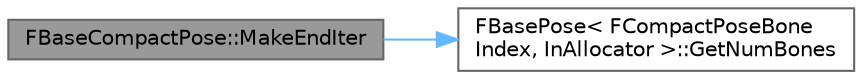 digraph "FBaseCompactPose::MakeEndIter"
{
 // INTERACTIVE_SVG=YES
 // LATEX_PDF_SIZE
  bgcolor="transparent";
  edge [fontname=Helvetica,fontsize=10,labelfontname=Helvetica,labelfontsize=10];
  node [fontname=Helvetica,fontsize=10,shape=box,height=0.2,width=0.4];
  rankdir="LR";
  Node1 [id="Node000001",label="FBaseCompactPose::MakeEndIter",height=0.2,width=0.4,color="gray40", fillcolor="grey60", style="filled", fontcolor="black",tooltip=" "];
  Node1 -> Node2 [id="edge1_Node000001_Node000002",color="steelblue1",style="solid",tooltip=" "];
  Node2 [id="Node000002",label="FBasePose\< FCompactPoseBone\lIndex, InAllocator \>::GetNumBones",height=0.2,width=0.4,color="grey40", fillcolor="white", style="filled",URL="$d3/db6/structFBasePose.html#a42f63b69386503e37202b0706421e20e",tooltip=" "];
}
